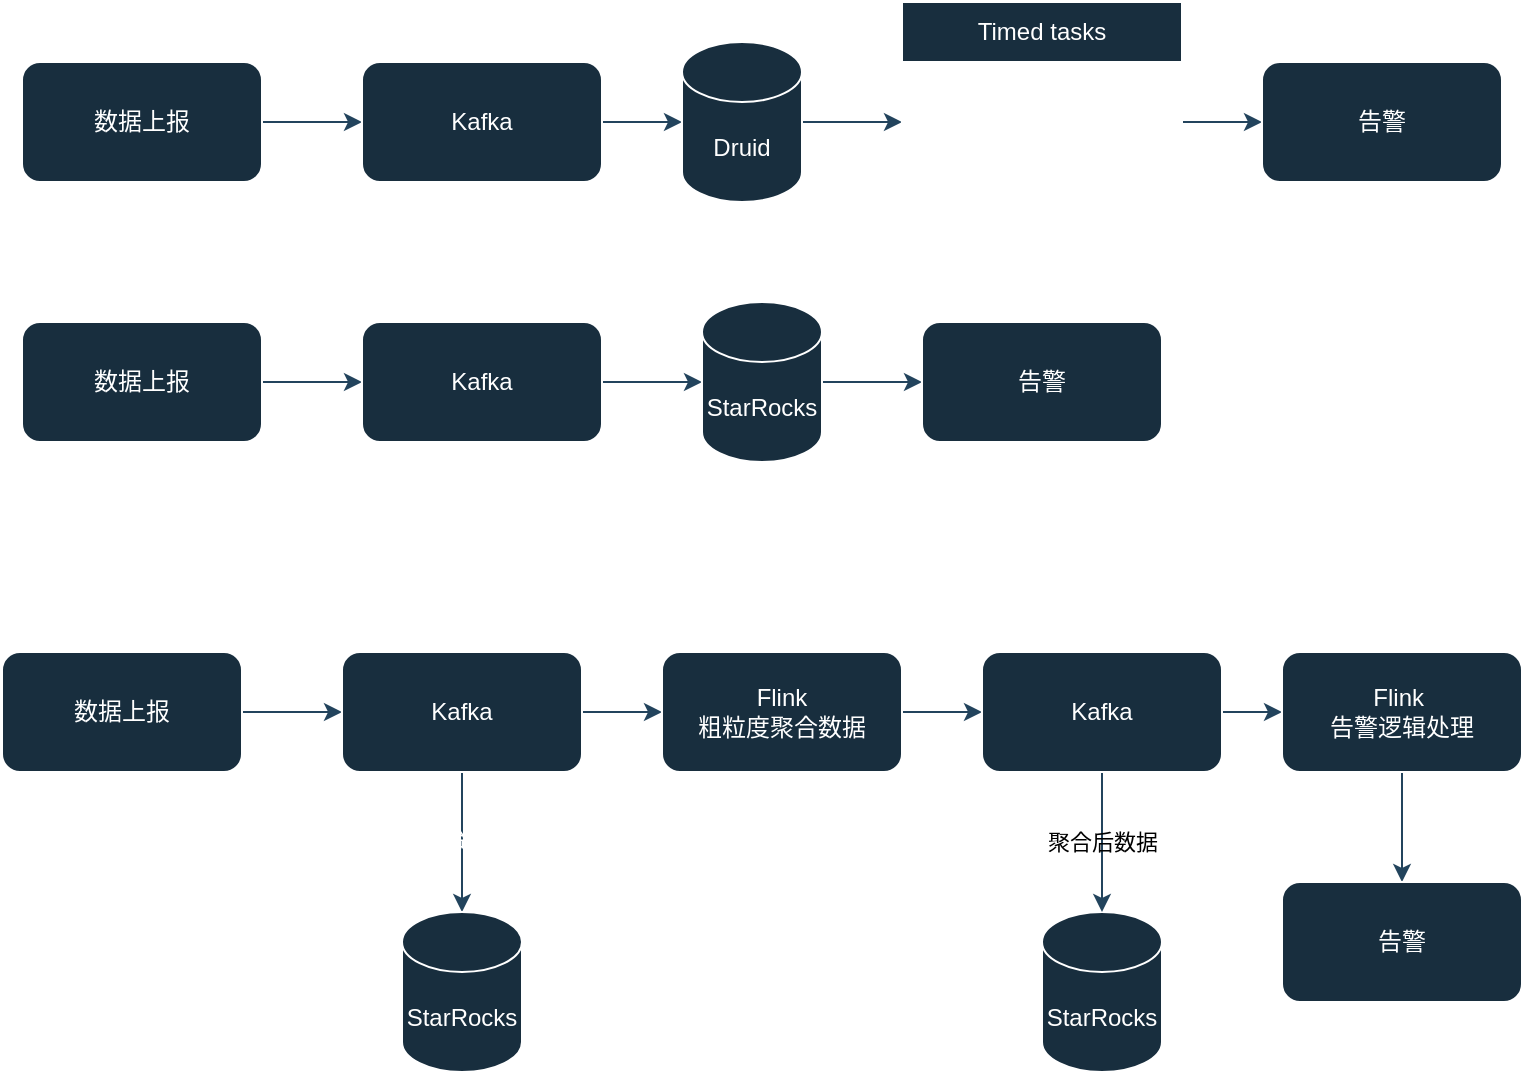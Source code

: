 <mxfile version="20.8.0" type="github">
  <diagram id="C5RBs43oDa-KdzZeNtuy" name="Page-1">
    <mxGraphModel dx="1434" dy="696" grid="1" gridSize="10" guides="1" tooltips="1" connect="1" arrows="1" fold="1" page="1" pageScale="1" pageWidth="827" pageHeight="1169" math="0" shadow="0">
      <root>
        <mxCell id="WIyWlLk6GJQsqaUBKTNV-0" />
        <mxCell id="WIyWlLk6GJQsqaUBKTNV-1" parent="WIyWlLk6GJQsqaUBKTNV-0" />
        <mxCell id="JxEY2v-Uu0OLQ1JV-tgB-2" style="edgeStyle=orthogonalEdgeStyle;rounded=0;orthogonalLoop=1;jettySize=auto;html=1;exitX=1;exitY=0.5;exitDx=0;exitDy=0;entryX=0;entryY=0.5;entryDx=0;entryDy=0;labelBackgroundColor=none;strokeColor=#23445D;fontColor=default;" edge="1" parent="WIyWlLk6GJQsqaUBKTNV-1" source="JxEY2v-Uu0OLQ1JV-tgB-0" target="JxEY2v-Uu0OLQ1JV-tgB-1">
          <mxGeometry relative="1" as="geometry" />
        </mxCell>
        <mxCell id="JxEY2v-Uu0OLQ1JV-tgB-0" value="数据上报" style="rounded=1;whiteSpace=wrap;html=1;labelBackgroundColor=none;fillColor=#182E3E;strokeColor=#FFFFFF;fontColor=#FFFFFF;" vertex="1" parent="WIyWlLk6GJQsqaUBKTNV-1">
          <mxGeometry x="60" y="210" width="120" height="60" as="geometry" />
        </mxCell>
        <mxCell id="JxEY2v-Uu0OLQ1JV-tgB-4" style="edgeStyle=orthogonalEdgeStyle;rounded=0;orthogonalLoop=1;jettySize=auto;html=1;exitX=1;exitY=0.5;exitDx=0;exitDy=0;entryX=0;entryY=0.5;entryDx=0;entryDy=0;entryPerimeter=0;labelBackgroundColor=none;strokeColor=#23445D;fontColor=default;" edge="1" parent="WIyWlLk6GJQsqaUBKTNV-1" source="JxEY2v-Uu0OLQ1JV-tgB-1" target="JxEY2v-Uu0OLQ1JV-tgB-5">
          <mxGeometry relative="1" as="geometry">
            <mxPoint x="380" y="240" as="targetPoint" />
          </mxGeometry>
        </mxCell>
        <mxCell id="JxEY2v-Uu0OLQ1JV-tgB-1" value="Kafka" style="rounded=1;whiteSpace=wrap;html=1;labelBackgroundColor=none;fillColor=#182E3E;strokeColor=#FFFFFF;fontColor=#FFFFFF;" vertex="1" parent="WIyWlLk6GJQsqaUBKTNV-1">
          <mxGeometry x="230" y="210" width="120" height="60" as="geometry" />
        </mxCell>
        <mxCell id="JxEY2v-Uu0OLQ1JV-tgB-31" style="edgeStyle=orthogonalEdgeStyle;rounded=0;orthogonalLoop=1;jettySize=auto;html=1;exitX=1;exitY=0.5;exitDx=0;exitDy=0;exitPerimeter=0;labelBackgroundColor=none;strokeColor=#23445D;fontColor=default;" edge="1" parent="WIyWlLk6GJQsqaUBKTNV-1" source="JxEY2v-Uu0OLQ1JV-tgB-5" target="JxEY2v-Uu0OLQ1JV-tgB-8">
          <mxGeometry relative="1" as="geometry" />
        </mxCell>
        <mxCell id="JxEY2v-Uu0OLQ1JV-tgB-5" value="StarRocks" style="shape=cylinder3;whiteSpace=wrap;html=1;boundedLbl=1;backgroundOutline=1;size=15;labelBackgroundColor=none;fillColor=#182E3E;strokeColor=#FFFFFF;fontColor=#FFFFFF;" vertex="1" parent="WIyWlLk6GJQsqaUBKTNV-1">
          <mxGeometry x="400" y="200" width="60" height="80" as="geometry" />
        </mxCell>
        <mxCell id="JxEY2v-Uu0OLQ1JV-tgB-8" value="告警" style="rounded=1;whiteSpace=wrap;html=1;labelBackgroundColor=none;fillColor=#182E3E;strokeColor=#FFFFFF;fontColor=#FFFFFF;" vertex="1" parent="WIyWlLk6GJQsqaUBKTNV-1">
          <mxGeometry x="510" y="210" width="120" height="60" as="geometry" />
        </mxCell>
        <mxCell id="JxEY2v-Uu0OLQ1JV-tgB-19" style="edgeStyle=orthogonalEdgeStyle;rounded=0;orthogonalLoop=1;jettySize=auto;html=1;exitX=1;exitY=0.5;exitDx=0;exitDy=0;entryX=0;entryY=0.5;entryDx=0;entryDy=0;labelBackgroundColor=none;strokeColor=#23445D;fontColor=default;" edge="1" parent="WIyWlLk6GJQsqaUBKTNV-1" source="JxEY2v-Uu0OLQ1JV-tgB-20" target="JxEY2v-Uu0OLQ1JV-tgB-22">
          <mxGeometry relative="1" as="geometry" />
        </mxCell>
        <mxCell id="JxEY2v-Uu0OLQ1JV-tgB-20" value="数据上报" style="rounded=1;whiteSpace=wrap;html=1;labelBackgroundColor=none;fillColor=#182E3E;strokeColor=#FFFFFF;fontColor=#FFFFFF;" vertex="1" parent="WIyWlLk6GJQsqaUBKTNV-1">
          <mxGeometry x="50" y="375" width="120" height="60" as="geometry" />
        </mxCell>
        <mxCell id="JxEY2v-Uu0OLQ1JV-tgB-21" style="edgeStyle=orthogonalEdgeStyle;rounded=0;orthogonalLoop=1;jettySize=auto;html=1;exitX=1;exitY=0.5;exitDx=0;exitDy=0;labelBackgroundColor=none;strokeColor=#23445D;fontColor=default;" edge="1" parent="WIyWlLk6GJQsqaUBKTNV-1" source="JxEY2v-Uu0OLQ1JV-tgB-22" target="JxEY2v-Uu0OLQ1JV-tgB-24">
          <mxGeometry relative="1" as="geometry" />
        </mxCell>
        <mxCell id="JxEY2v-Uu0OLQ1JV-tgB-36" style="edgeStyle=orthogonalEdgeStyle;rounded=0;orthogonalLoop=1;jettySize=auto;html=1;exitX=0.5;exitY=1;exitDx=0;exitDy=0;entryX=0.5;entryY=0;entryDx=0;entryDy=0;entryPerimeter=0;labelBackgroundColor=none;strokeColor=#23445D;fontColor=default;" edge="1" parent="WIyWlLk6GJQsqaUBKTNV-1" source="JxEY2v-Uu0OLQ1JV-tgB-22" target="JxEY2v-Uu0OLQ1JV-tgB-26">
          <mxGeometry relative="1" as="geometry" />
        </mxCell>
        <mxCell id="JxEY2v-Uu0OLQ1JV-tgB-39" value="原始数据" style="edgeLabel;html=1;align=center;verticalAlign=middle;resizable=0;points=[];labelBackgroundColor=none;fontColor=#FFFFFF;" vertex="1" connectable="0" parent="JxEY2v-Uu0OLQ1JV-tgB-36">
          <mxGeometry x="-0.083" y="1" relative="1" as="geometry">
            <mxPoint y="1" as="offset" />
          </mxGeometry>
        </mxCell>
        <mxCell id="JxEY2v-Uu0OLQ1JV-tgB-22" value="Kafka" style="rounded=1;whiteSpace=wrap;html=1;labelBackgroundColor=none;fillColor=#182E3E;strokeColor=#FFFFFF;fontColor=#FFFFFF;" vertex="1" parent="WIyWlLk6GJQsqaUBKTNV-1">
          <mxGeometry x="220" y="375" width="120" height="60" as="geometry" />
        </mxCell>
        <mxCell id="JxEY2v-Uu0OLQ1JV-tgB-75" style="edgeStyle=orthogonalEdgeStyle;rounded=0;orthogonalLoop=1;jettySize=auto;html=1;exitX=1;exitY=0.5;exitDx=0;exitDy=0;entryX=0;entryY=0.5;entryDx=0;entryDy=0;labelBackgroundColor=none;strokeColor=#23445D;fontColor=default;" edge="1" parent="WIyWlLk6GJQsqaUBKTNV-1" source="JxEY2v-Uu0OLQ1JV-tgB-24" target="JxEY2v-Uu0OLQ1JV-tgB-73">
          <mxGeometry relative="1" as="geometry" />
        </mxCell>
        <mxCell id="JxEY2v-Uu0OLQ1JV-tgB-24" value="Flink &lt;br&gt;粗粒度聚合数据" style="rounded=1;whiteSpace=wrap;html=1;labelBackgroundColor=none;fillColor=#182E3E;strokeColor=#FFFFFF;fontColor=#FFFFFF;" vertex="1" parent="WIyWlLk6GJQsqaUBKTNV-1">
          <mxGeometry x="380" y="375" width="120" height="60" as="geometry" />
        </mxCell>
        <mxCell id="JxEY2v-Uu0OLQ1JV-tgB-26" value="StarRocks" style="shape=cylinder3;whiteSpace=wrap;html=1;boundedLbl=1;backgroundOutline=1;size=15;labelBackgroundColor=none;fillColor=#182E3E;strokeColor=#FFFFFF;fontColor=#FFFFFF;" vertex="1" parent="WIyWlLk6GJQsqaUBKTNV-1">
          <mxGeometry x="250" y="505" width="60" height="80" as="geometry" />
        </mxCell>
        <mxCell id="JxEY2v-Uu0OLQ1JV-tgB-37" value="StarRocks" style="shape=cylinder3;whiteSpace=wrap;html=1;boundedLbl=1;backgroundOutline=1;size=15;labelBackgroundColor=none;fillColor=#182E3E;strokeColor=#FFFFFF;fontColor=#FFFFFF;" vertex="1" parent="WIyWlLk6GJQsqaUBKTNV-1">
          <mxGeometry x="570" y="505" width="60" height="80" as="geometry" />
        </mxCell>
        <mxCell id="JxEY2v-Uu0OLQ1JV-tgB-48" style="edgeStyle=orthogonalEdgeStyle;rounded=0;orthogonalLoop=1;jettySize=auto;html=1;exitX=1;exitY=0.5;exitDx=0;exitDy=0;entryX=0;entryY=0.5;entryDx=0;entryDy=0;labelBackgroundColor=none;strokeColor=#23445D;fontColor=default;" edge="1" parent="WIyWlLk6GJQsqaUBKTNV-1" source="JxEY2v-Uu0OLQ1JV-tgB-46" target="JxEY2v-Uu0OLQ1JV-tgB-47">
          <mxGeometry relative="1" as="geometry" />
        </mxCell>
        <mxCell id="JxEY2v-Uu0OLQ1JV-tgB-46" value="数据上报" style="rounded=1;whiteSpace=wrap;html=1;labelBackgroundColor=none;fillColor=#182E3E;strokeColor=#FFFFFF;fontColor=#FFFFFF;" vertex="1" parent="WIyWlLk6GJQsqaUBKTNV-1">
          <mxGeometry x="60" y="80" width="120" height="60" as="geometry" />
        </mxCell>
        <mxCell id="JxEY2v-Uu0OLQ1JV-tgB-54" value="" style="edgeStyle=orthogonalEdgeStyle;rounded=0;orthogonalLoop=1;jettySize=auto;html=1;labelBackgroundColor=none;strokeColor=#23445D;fontColor=default;" edge="1" parent="WIyWlLk6GJQsqaUBKTNV-1" source="JxEY2v-Uu0OLQ1JV-tgB-47" target="JxEY2v-Uu0OLQ1JV-tgB-52">
          <mxGeometry relative="1" as="geometry" />
        </mxCell>
        <mxCell id="JxEY2v-Uu0OLQ1JV-tgB-47" value="Kafka" style="rounded=1;whiteSpace=wrap;html=1;labelBackgroundColor=none;fillColor=#182E3E;strokeColor=#FFFFFF;fontColor=#FFFFFF;" vertex="1" parent="WIyWlLk6GJQsqaUBKTNV-1">
          <mxGeometry x="230" y="80" width="120" height="60" as="geometry" />
        </mxCell>
        <mxCell id="JxEY2v-Uu0OLQ1JV-tgB-68" style="edgeStyle=orthogonalEdgeStyle;rounded=0;orthogonalLoop=1;jettySize=auto;html=1;exitX=1;exitY=0.5;exitDx=0;exitDy=0;exitPerimeter=0;entryX=0;entryY=0.5;entryDx=0;entryDy=0;labelBackgroundColor=none;strokeColor=#23445D;fontColor=default;" edge="1" parent="WIyWlLk6GJQsqaUBKTNV-1" source="JxEY2v-Uu0OLQ1JV-tgB-52" target="JxEY2v-Uu0OLQ1JV-tgB-55">
          <mxGeometry relative="1" as="geometry" />
        </mxCell>
        <mxCell id="JxEY2v-Uu0OLQ1JV-tgB-52" value="Druid" style="shape=cylinder3;whiteSpace=wrap;html=1;boundedLbl=1;backgroundOutline=1;size=15;labelBackgroundColor=none;fillColor=#182E3E;strokeColor=#FFFFFF;fontColor=#FFFFFF;" vertex="1" parent="WIyWlLk6GJQsqaUBKTNV-1">
          <mxGeometry x="390" y="70" width="60" height="80" as="geometry" />
        </mxCell>
        <mxCell id="JxEY2v-Uu0OLQ1JV-tgB-62" value="" style="edgeStyle=orthogonalEdgeStyle;rounded=0;orthogonalLoop=1;jettySize=auto;html=1;labelBackgroundColor=none;strokeColor=#23445D;fontColor=default;" edge="1" parent="WIyWlLk6GJQsqaUBKTNV-1" source="JxEY2v-Uu0OLQ1JV-tgB-55" target="JxEY2v-Uu0OLQ1JV-tgB-60">
          <mxGeometry relative="1" as="geometry" />
        </mxCell>
        <mxCell id="JxEY2v-Uu0OLQ1JV-tgB-55" value="Timed tasks" style="swimlane;fontStyle=0;childLayout=stackLayout;horizontal=1;startSize=30;horizontalStack=0;resizeParent=1;resizeParentMax=0;resizeLast=0;collapsible=1;marginBottom=0;whiteSpace=wrap;html=1;labelBackgroundColor=none;fillColor=#182E3E;strokeColor=#FFFFFF;fontColor=#FFFFFF;" vertex="1" parent="WIyWlLk6GJQsqaUBKTNV-1">
          <mxGeometry x="500" y="50" width="140" height="120" as="geometry" />
        </mxCell>
        <mxCell id="JxEY2v-Uu0OLQ1JV-tgB-56" value="task 1" style="text;strokeColor=none;fillColor=none;align=left;verticalAlign=middle;spacingLeft=4;spacingRight=4;overflow=hidden;points=[[0,0.5],[1,0.5]];portConstraint=eastwest;rotatable=0;whiteSpace=wrap;html=1;labelBackgroundColor=none;fontColor=#FFFFFF;" vertex="1" parent="JxEY2v-Uu0OLQ1JV-tgB-55">
          <mxGeometry y="30" width="140" height="30" as="geometry" />
        </mxCell>
        <mxCell id="JxEY2v-Uu0OLQ1JV-tgB-57" value="task&amp;nbsp;2" style="text;strokeColor=none;fillColor=none;align=left;verticalAlign=middle;spacingLeft=4;spacingRight=4;overflow=hidden;points=[[0,0.5],[1,0.5]];portConstraint=eastwest;rotatable=0;whiteSpace=wrap;html=1;labelBackgroundColor=none;fontColor=#FFFFFF;" vertex="1" parent="JxEY2v-Uu0OLQ1JV-tgB-55">
          <mxGeometry y="60" width="140" height="30" as="geometry" />
        </mxCell>
        <mxCell id="JxEY2v-Uu0OLQ1JV-tgB-58" value="task 3" style="text;strokeColor=none;fillColor=none;align=left;verticalAlign=middle;spacingLeft=4;spacingRight=4;overflow=hidden;points=[[0,0.5],[1,0.5]];portConstraint=eastwest;rotatable=0;whiteSpace=wrap;html=1;labelBackgroundColor=none;fontColor=#FFFFFF;" vertex="1" parent="JxEY2v-Uu0OLQ1JV-tgB-55">
          <mxGeometry y="90" width="140" height="30" as="geometry" />
        </mxCell>
        <mxCell id="JxEY2v-Uu0OLQ1JV-tgB-60" value="告警" style="rounded=1;whiteSpace=wrap;html=1;labelBackgroundColor=none;fillColor=#182E3E;strokeColor=#FFFFFF;fontColor=#FFFFFF;" vertex="1" parent="WIyWlLk6GJQsqaUBKTNV-1">
          <mxGeometry x="680" y="80" width="120" height="60" as="geometry" />
        </mxCell>
        <mxCell id="JxEY2v-Uu0OLQ1JV-tgB-78" value="聚合后数据" style="edgeStyle=orthogonalEdgeStyle;rounded=0;orthogonalLoop=1;jettySize=auto;html=1;exitX=0.5;exitY=1;exitDx=0;exitDy=0;labelBackgroundColor=none;strokeColor=#23445D;fontColor=default;" edge="1" parent="WIyWlLk6GJQsqaUBKTNV-1" source="JxEY2v-Uu0OLQ1JV-tgB-73" target="JxEY2v-Uu0OLQ1JV-tgB-37">
          <mxGeometry relative="1" as="geometry" />
        </mxCell>
        <mxCell id="JxEY2v-Uu0OLQ1JV-tgB-80" value="" style="edgeStyle=orthogonalEdgeStyle;rounded=0;orthogonalLoop=1;jettySize=auto;html=1;labelBackgroundColor=none;strokeColor=#23445D;fontColor=default;" edge="1" parent="WIyWlLk6GJQsqaUBKTNV-1" source="JxEY2v-Uu0OLQ1JV-tgB-73" target="JxEY2v-Uu0OLQ1JV-tgB-79">
          <mxGeometry relative="1" as="geometry" />
        </mxCell>
        <mxCell id="JxEY2v-Uu0OLQ1JV-tgB-73" value="Kafka" style="rounded=1;whiteSpace=wrap;html=1;labelBackgroundColor=none;fillColor=#182E3E;strokeColor=#FFFFFF;fontColor=#FFFFFF;" vertex="1" parent="WIyWlLk6GJQsqaUBKTNV-1">
          <mxGeometry x="540" y="375" width="120" height="60" as="geometry" />
        </mxCell>
        <mxCell id="JxEY2v-Uu0OLQ1JV-tgB-82" value="" style="edgeStyle=orthogonalEdgeStyle;rounded=0;orthogonalLoop=1;jettySize=auto;html=1;labelBackgroundColor=none;strokeColor=#23445D;fontColor=default;" edge="1" parent="WIyWlLk6GJQsqaUBKTNV-1" source="JxEY2v-Uu0OLQ1JV-tgB-79" target="JxEY2v-Uu0OLQ1JV-tgB-81">
          <mxGeometry relative="1" as="geometry" />
        </mxCell>
        <mxCell id="JxEY2v-Uu0OLQ1JV-tgB-79" value="Flink&amp;nbsp;&lt;br&gt;告警逻辑处理" style="rounded=1;whiteSpace=wrap;html=1;labelBackgroundColor=none;fillColor=#182E3E;strokeColor=#FFFFFF;fontColor=#FFFFFF;" vertex="1" parent="WIyWlLk6GJQsqaUBKTNV-1">
          <mxGeometry x="690" y="375" width="120" height="60" as="geometry" />
        </mxCell>
        <mxCell id="JxEY2v-Uu0OLQ1JV-tgB-81" value="告警" style="rounded=1;whiteSpace=wrap;html=1;labelBackgroundColor=none;fillColor=#182E3E;strokeColor=#FFFFFF;fontColor=#FFFFFF;" vertex="1" parent="WIyWlLk6GJQsqaUBKTNV-1">
          <mxGeometry x="690" y="490" width="120" height="60" as="geometry" />
        </mxCell>
      </root>
    </mxGraphModel>
  </diagram>
</mxfile>
